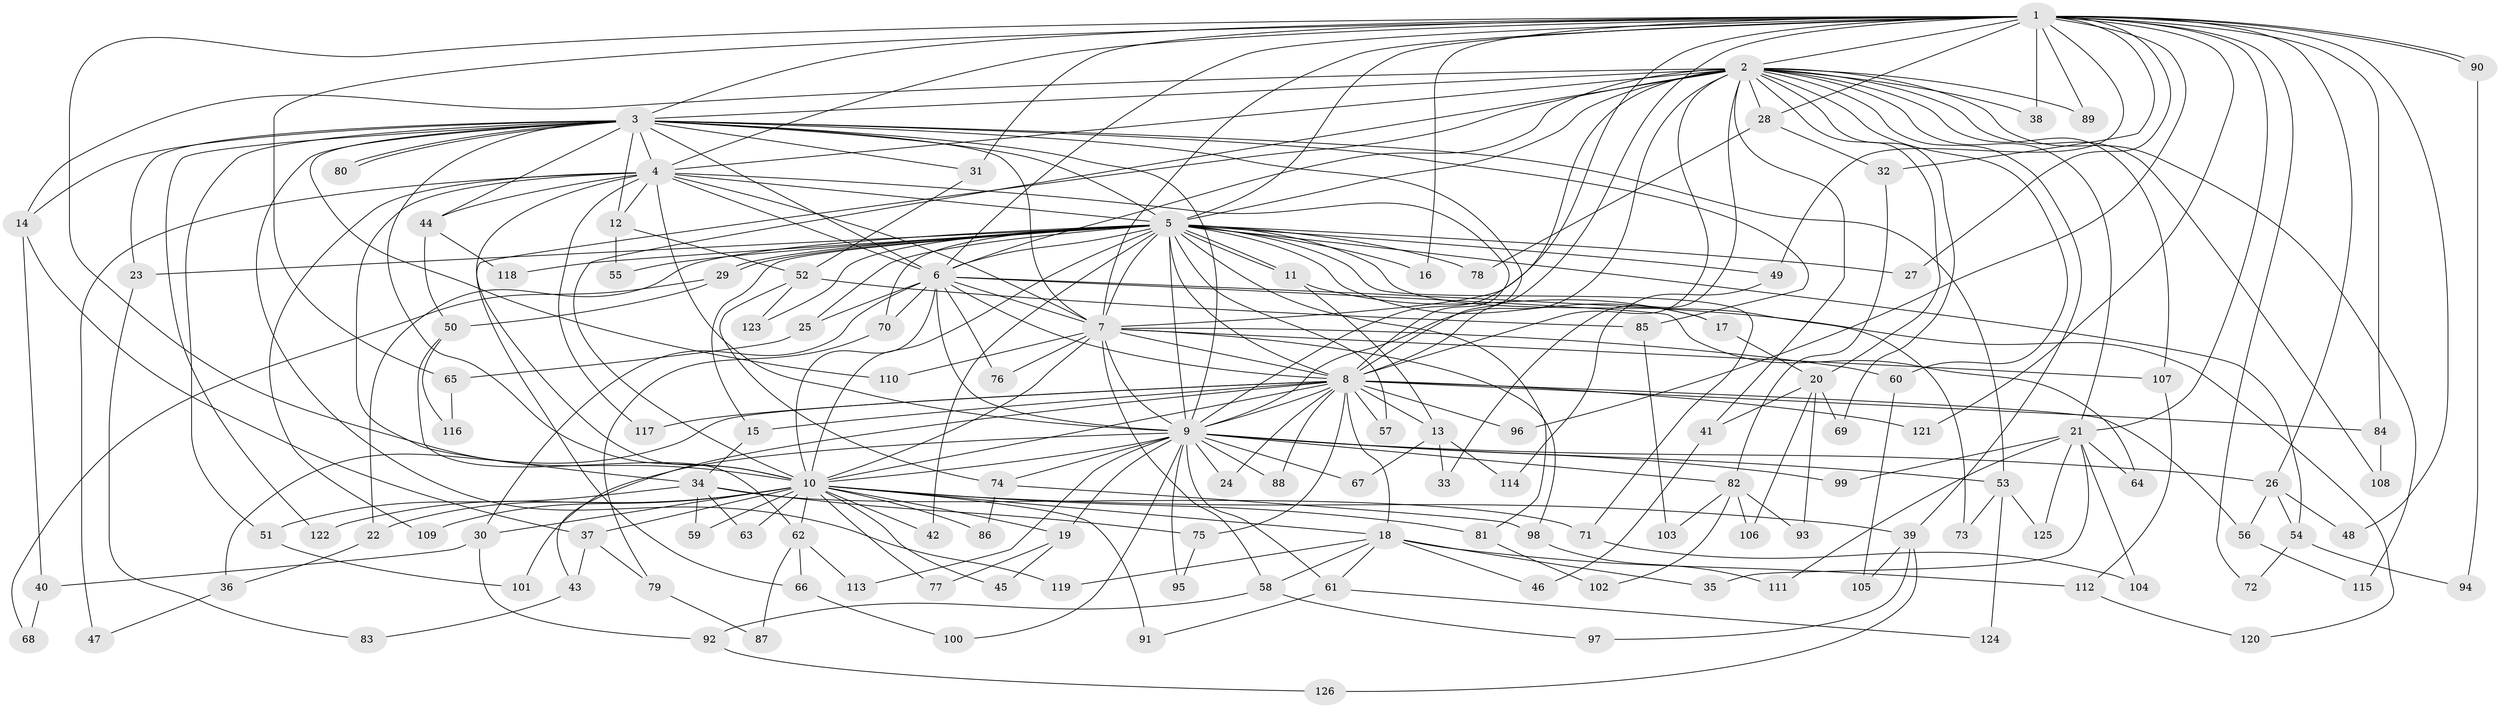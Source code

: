 // Generated by graph-tools (version 1.1) at 2025/43/03/09/25 04:43:57]
// undirected, 126 vertices, 277 edges
graph export_dot {
graph [start="1"]
  node [color=gray90,style=filled];
  1;
  2;
  3;
  4;
  5;
  6;
  7;
  8;
  9;
  10;
  11;
  12;
  13;
  14;
  15;
  16;
  17;
  18;
  19;
  20;
  21;
  22;
  23;
  24;
  25;
  26;
  27;
  28;
  29;
  30;
  31;
  32;
  33;
  34;
  35;
  36;
  37;
  38;
  39;
  40;
  41;
  42;
  43;
  44;
  45;
  46;
  47;
  48;
  49;
  50;
  51;
  52;
  53;
  54;
  55;
  56;
  57;
  58;
  59;
  60;
  61;
  62;
  63;
  64;
  65;
  66;
  67;
  68;
  69;
  70;
  71;
  72;
  73;
  74;
  75;
  76;
  77;
  78;
  79;
  80;
  81;
  82;
  83;
  84;
  85;
  86;
  87;
  88;
  89;
  90;
  91;
  92;
  93;
  94;
  95;
  96;
  97;
  98;
  99;
  100;
  101;
  102;
  103;
  104;
  105;
  106;
  107;
  108;
  109;
  110;
  111;
  112;
  113;
  114;
  115;
  116;
  117;
  118;
  119;
  120;
  121;
  122;
  123;
  124;
  125;
  126;
  1 -- 2;
  1 -- 3;
  1 -- 4;
  1 -- 5;
  1 -- 6;
  1 -- 7;
  1 -- 8;
  1 -- 9;
  1 -- 10;
  1 -- 16;
  1 -- 21;
  1 -- 26;
  1 -- 27;
  1 -- 28;
  1 -- 31;
  1 -- 32;
  1 -- 38;
  1 -- 48;
  1 -- 49;
  1 -- 65;
  1 -- 72;
  1 -- 84;
  1 -- 89;
  1 -- 90;
  1 -- 90;
  1 -- 96;
  1 -- 121;
  2 -- 3;
  2 -- 4;
  2 -- 5;
  2 -- 6;
  2 -- 7;
  2 -- 8;
  2 -- 9;
  2 -- 10;
  2 -- 14;
  2 -- 20;
  2 -- 21;
  2 -- 28;
  2 -- 33;
  2 -- 38;
  2 -- 39;
  2 -- 41;
  2 -- 60;
  2 -- 66;
  2 -- 69;
  2 -- 89;
  2 -- 107;
  2 -- 108;
  2 -- 115;
  3 -- 4;
  3 -- 5;
  3 -- 6;
  3 -- 7;
  3 -- 8;
  3 -- 9;
  3 -- 10;
  3 -- 12;
  3 -- 14;
  3 -- 23;
  3 -- 31;
  3 -- 44;
  3 -- 51;
  3 -- 53;
  3 -- 80;
  3 -- 80;
  3 -- 85;
  3 -- 110;
  3 -- 119;
  3 -- 122;
  4 -- 5;
  4 -- 6;
  4 -- 7;
  4 -- 8;
  4 -- 9;
  4 -- 10;
  4 -- 12;
  4 -- 34;
  4 -- 44;
  4 -- 47;
  4 -- 109;
  4 -- 117;
  5 -- 6;
  5 -- 7;
  5 -- 8;
  5 -- 9;
  5 -- 10;
  5 -- 11;
  5 -- 11;
  5 -- 15;
  5 -- 16;
  5 -- 17;
  5 -- 22;
  5 -- 23;
  5 -- 25;
  5 -- 27;
  5 -- 29;
  5 -- 29;
  5 -- 42;
  5 -- 49;
  5 -- 54;
  5 -- 55;
  5 -- 57;
  5 -- 70;
  5 -- 71;
  5 -- 73;
  5 -- 78;
  5 -- 81;
  5 -- 118;
  5 -- 123;
  6 -- 7;
  6 -- 8;
  6 -- 9;
  6 -- 10;
  6 -- 25;
  6 -- 30;
  6 -- 64;
  6 -- 70;
  6 -- 76;
  6 -- 120;
  7 -- 8;
  7 -- 9;
  7 -- 10;
  7 -- 58;
  7 -- 60;
  7 -- 76;
  7 -- 98;
  7 -- 107;
  7 -- 110;
  8 -- 9;
  8 -- 10;
  8 -- 13;
  8 -- 15;
  8 -- 18;
  8 -- 24;
  8 -- 36;
  8 -- 43;
  8 -- 56;
  8 -- 57;
  8 -- 75;
  8 -- 84;
  8 -- 88;
  8 -- 96;
  8 -- 117;
  8 -- 121;
  9 -- 10;
  9 -- 19;
  9 -- 24;
  9 -- 26;
  9 -- 53;
  9 -- 61;
  9 -- 67;
  9 -- 74;
  9 -- 82;
  9 -- 88;
  9 -- 95;
  9 -- 99;
  9 -- 100;
  9 -- 101;
  9 -- 113;
  10 -- 18;
  10 -- 19;
  10 -- 22;
  10 -- 30;
  10 -- 37;
  10 -- 39;
  10 -- 42;
  10 -- 45;
  10 -- 59;
  10 -- 62;
  10 -- 63;
  10 -- 77;
  10 -- 81;
  10 -- 86;
  10 -- 91;
  10 -- 109;
  10 -- 122;
  11 -- 13;
  11 -- 17;
  12 -- 52;
  12 -- 55;
  13 -- 33;
  13 -- 67;
  13 -- 114;
  14 -- 37;
  14 -- 40;
  15 -- 34;
  17 -- 20;
  18 -- 35;
  18 -- 46;
  18 -- 58;
  18 -- 61;
  18 -- 112;
  18 -- 119;
  19 -- 45;
  19 -- 77;
  20 -- 41;
  20 -- 69;
  20 -- 93;
  20 -- 106;
  21 -- 35;
  21 -- 64;
  21 -- 99;
  21 -- 104;
  21 -- 111;
  21 -- 125;
  22 -- 36;
  23 -- 83;
  25 -- 65;
  26 -- 48;
  26 -- 54;
  26 -- 56;
  28 -- 32;
  28 -- 78;
  29 -- 50;
  29 -- 68;
  30 -- 40;
  30 -- 92;
  31 -- 52;
  32 -- 82;
  34 -- 51;
  34 -- 59;
  34 -- 63;
  34 -- 71;
  34 -- 75;
  36 -- 47;
  37 -- 43;
  37 -- 79;
  39 -- 97;
  39 -- 105;
  39 -- 126;
  40 -- 68;
  41 -- 46;
  43 -- 83;
  44 -- 50;
  44 -- 118;
  49 -- 114;
  50 -- 62;
  50 -- 116;
  51 -- 101;
  52 -- 74;
  52 -- 85;
  52 -- 123;
  53 -- 73;
  53 -- 124;
  53 -- 125;
  54 -- 72;
  54 -- 94;
  56 -- 115;
  58 -- 92;
  58 -- 97;
  60 -- 105;
  61 -- 91;
  61 -- 124;
  62 -- 66;
  62 -- 87;
  62 -- 113;
  65 -- 116;
  66 -- 100;
  70 -- 79;
  71 -- 104;
  74 -- 86;
  74 -- 98;
  75 -- 95;
  79 -- 87;
  81 -- 102;
  82 -- 93;
  82 -- 102;
  82 -- 103;
  82 -- 106;
  84 -- 108;
  85 -- 103;
  90 -- 94;
  92 -- 126;
  98 -- 111;
  107 -- 112;
  112 -- 120;
}
